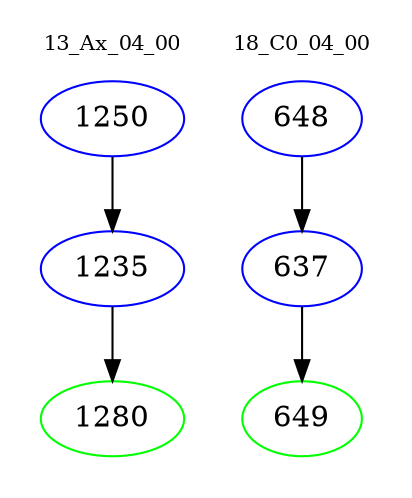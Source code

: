digraph{
subgraph cluster_0 {
color = white
label = "13_Ax_04_00";
fontsize=10;
T0_1250 [label="1250", color="blue"]
T0_1250 -> T0_1235 [color="black"]
T0_1235 [label="1235", color="blue"]
T0_1235 -> T0_1280 [color="black"]
T0_1280 [label="1280", color="green"]
}
subgraph cluster_1 {
color = white
label = "18_C0_04_00";
fontsize=10;
T1_648 [label="648", color="blue"]
T1_648 -> T1_637 [color="black"]
T1_637 [label="637", color="blue"]
T1_637 -> T1_649 [color="black"]
T1_649 [label="649", color="green"]
}
}
